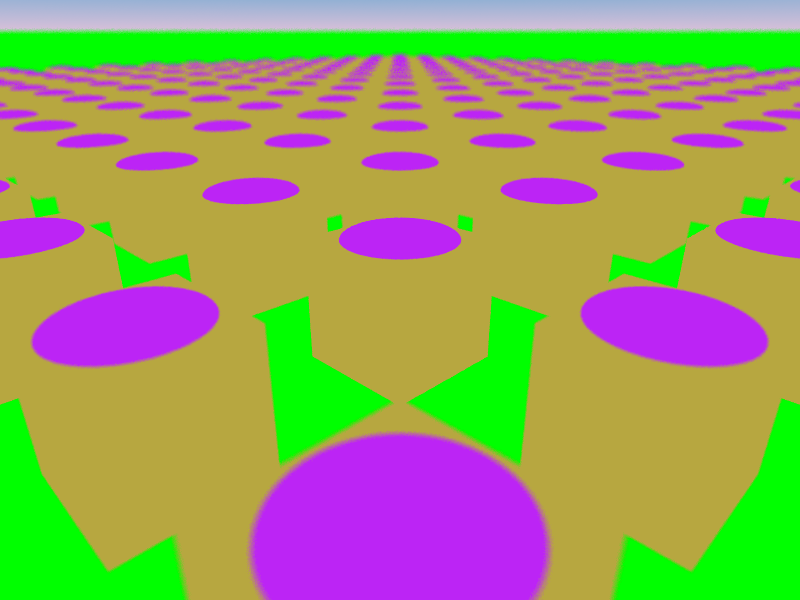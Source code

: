 // SmallLight.pov
//
// Written by: Henry Wagner (henrywagner@henrywagner.org)

#include "colors.inc"               
#include "textures.inc"
#include "skies.inc"

#declare use_blur    =20*1;  // blur samples (0=off)
#declare use_radiosity =1;
#declare rad_brightness=2;
global_settings{
 max_trace_level 6
 assumed_gamma 2.2
 #if (use_radiosity)
  radiosity{
   #if (use_radiosity=2)
    // save settings
    pretrace_start .05 pretrace_end .01
    count 200 nearest_count 20 error_bound .25
    recursion_limit 1
    normal on
    brightness rad_brightness
    save_file "data.rad"
   #else
    // load settings
    pretrace_start 1 pretrace_end 1
    always_sample off
    error_bound .25
    recursion_limit 1
    normal on
    brightness rad_brightness
    load_file "data.rad"
   #end
  }
 #end
}
#default{texture{finish{ambient 0}}}


#if (clock_on=1)
    #declare FN = frame_number;
    #declare FF = final_frame;
#else
    #declare FN = 100;
    #declare FF = 200;
#end

#declare initGen = seed(360);
#declare LightHeight = 1;
#declare CycleSpeed = 15;

#declare outCounter = -2;

#while (outCounter < 30)
    #declare counter = -2;
    #while (counter < 30)
        #declare LightPower = (mod(FN,CycleSpeed)/CycleSpeed) + rand(initGen);
        
        #if (LightPower > 1.0)
            #declare LightPower = LightPower - 1.0;
        #end
        
        #if (LightPower > 0.5)
            #declare LightPower = 1.0 - LightPower;
        #end
        
        #declare LightPower = LightPower + 0.5;
        
        union {
            box {
                < -(LightHeight/2), 0, -(LightHeight/2) >,
                <  (LightHeight/2), LightHeight, (LightHeight/2) >
                texture {
                    Brass_Texture
                    normal{granite .1 scale .1} 
                    finish{reflection{.01,.3} diffuse .7}
                }
            }
            sphere {
                < 0, 0, 0 >,
                ((LightHeight/2) * 0.9)
                scale < 0, .2, 0 >
                translate < 0, LightHeight, 0 >
                texture {
                    pigment { color Med_Purple }
                    finish {
                        ambient LightPower
                        diffuse 0
                    }
                }
            }
            translate < counter, 0, outCounter >
        }
        #declare counter = counter + 2;
    #end
    
    #declare outCounter = outCounter + 2;
#end

light_source {
    < 1000, 1000, -1000 >
    color White+Gold
    parallel
    point_at < 0, 0, 0 >
}

camera {
    location < -1, 2.4, -1 >
    look_at < 2, .5, 2 >
     #if (use_blur)
         focal_point < 2, .5, 2 >
         aperture .125
         blur_samples use_blur
     #end
}

plane {
    < 0, 1, 0 >, 0
    texture {
        pigment { color Green }
        normal{granite .1 scale .1} 
        finish{reflection{.01,.3} diffuse .7}
    }

}

sky_sphere { S_Cloud2 }
